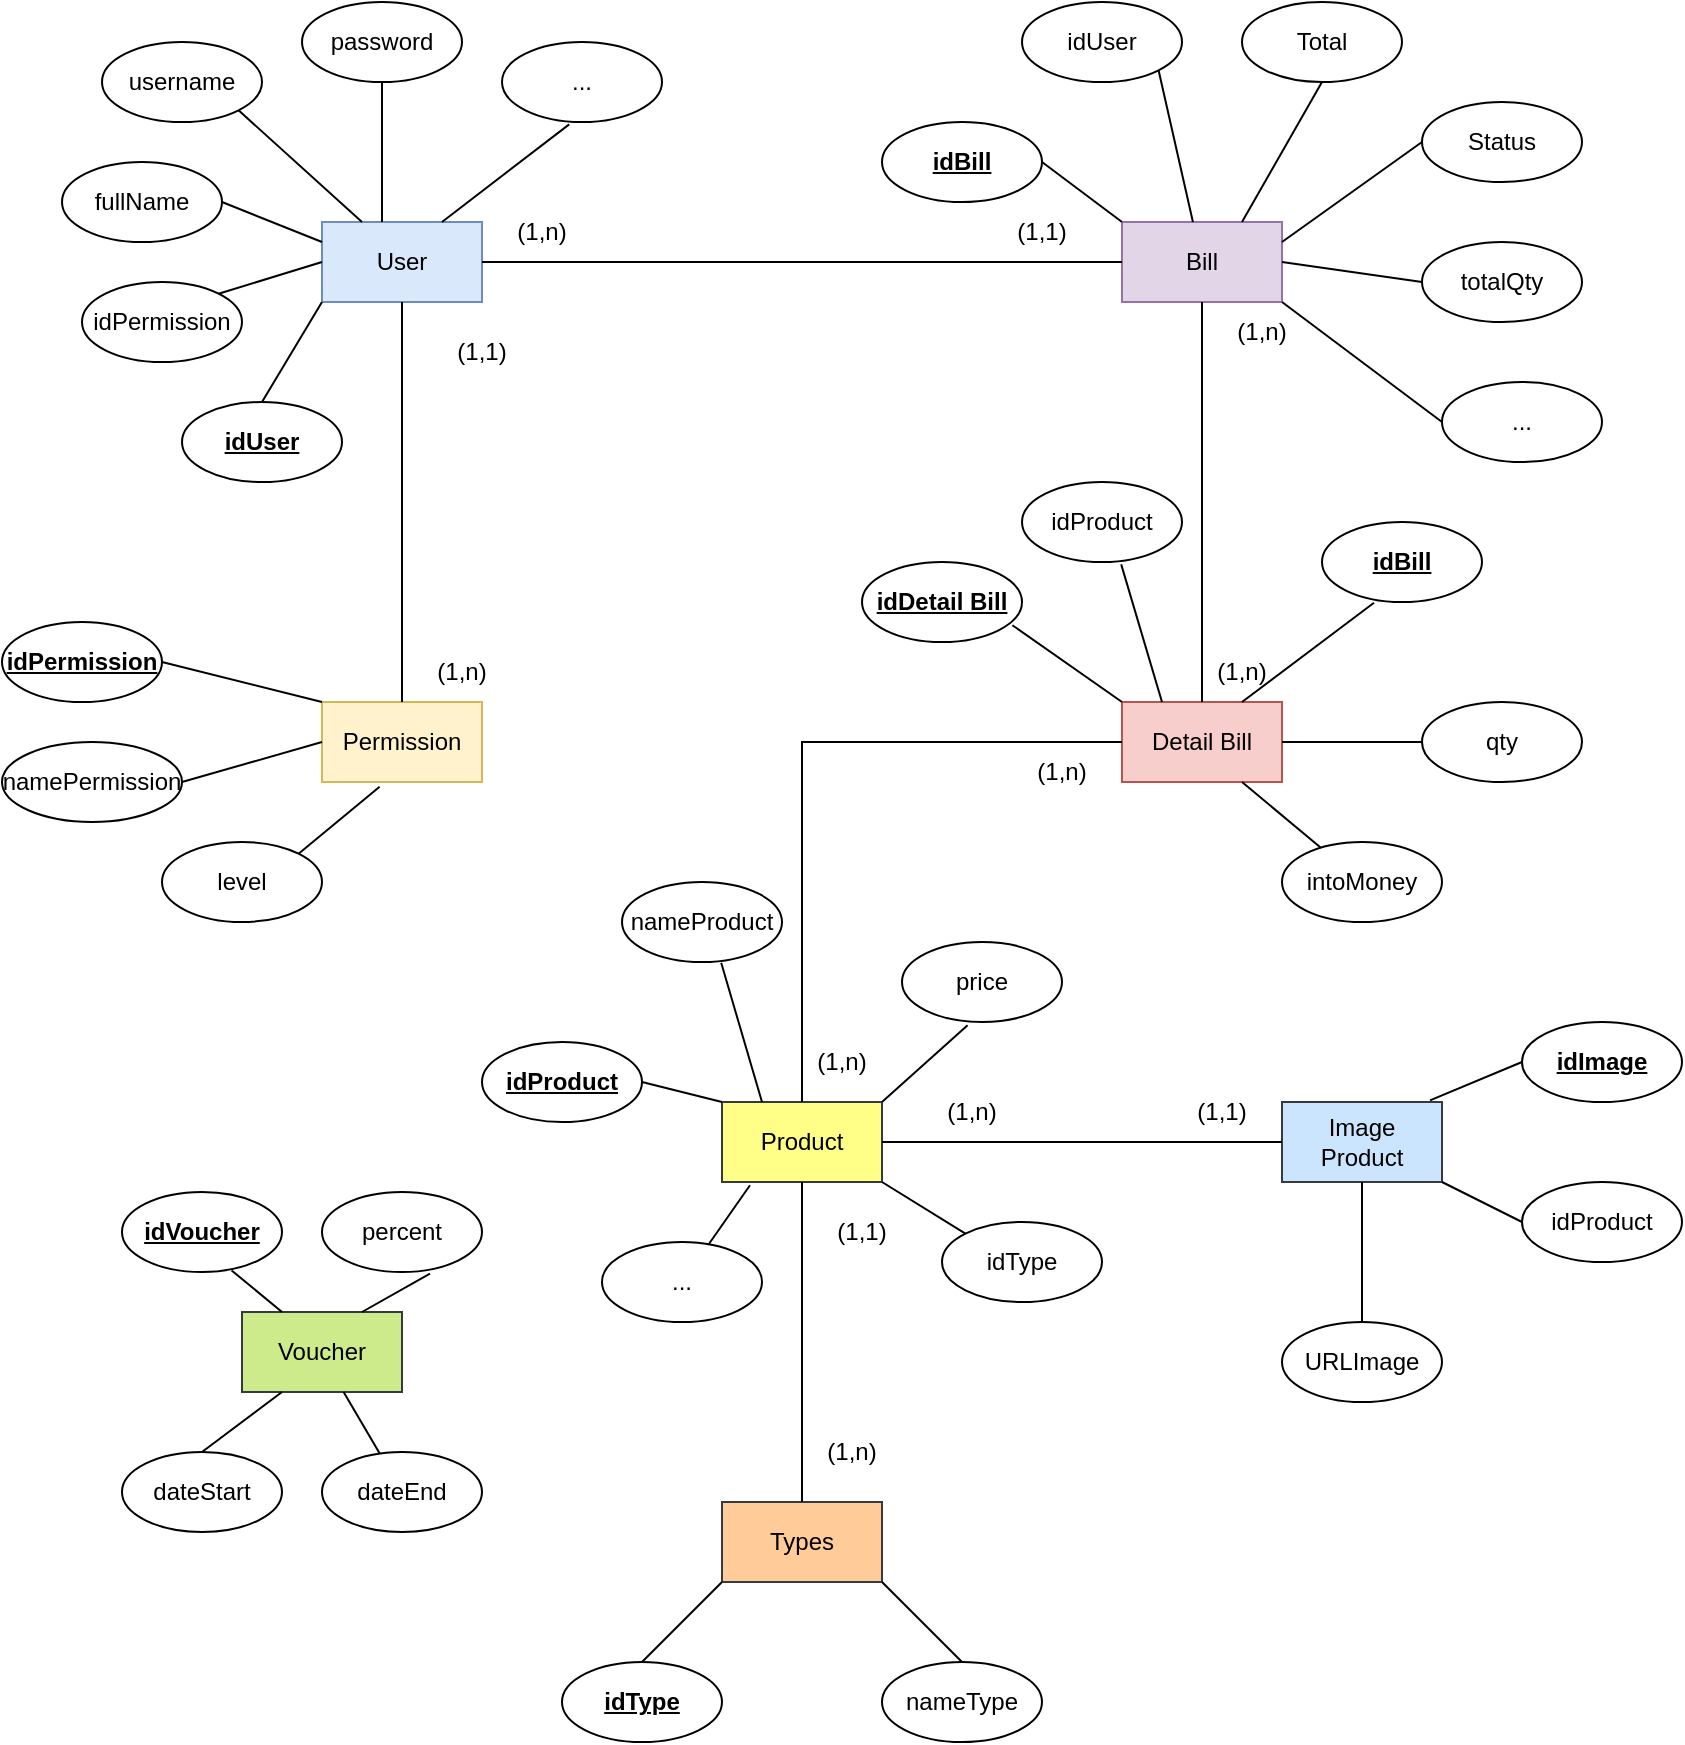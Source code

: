<mxfile version="20.8.16" type="device"><diagram name="Page-1" id="P2_WOQoQOKnkAb8vbVfQ"><mxGraphModel dx="1050" dy="621" grid="1" gridSize="10" guides="1" tooltips="1" connect="1" arrows="1" fold="1" page="1" pageScale="1" pageWidth="850" pageHeight="1100" math="0" shadow="0"><root><mxCell id="0"/><mxCell id="1" parent="0"/><mxCell id="-4zWErxCUg0aeR41MkWT-1" value="User" style="rounded=0;whiteSpace=wrap;html=1;fillColor=#dae8fc;strokeColor=#6c8ebf;" vertex="1" parent="1"><mxGeometry x="160" y="160" width="80" height="40" as="geometry"/></mxCell><mxCell id="-4zWErxCUg0aeR41MkWT-2" value="Bill" style="rounded=0;whiteSpace=wrap;html=1;fillColor=#e1d5e7;strokeColor=#9673a6;" vertex="1" parent="1"><mxGeometry x="560" y="160" width="80" height="40" as="geometry"/></mxCell><mxCell id="-4zWErxCUg0aeR41MkWT-3" value="Permission" style="rounded=0;whiteSpace=wrap;html=1;fillColor=#fff2cc;strokeColor=#d6b656;" vertex="1" parent="1"><mxGeometry x="160" y="400" width="80" height="40" as="geometry"/></mxCell><mxCell id="-4zWErxCUg0aeR41MkWT-4" value="Detail Bill" style="rounded=0;whiteSpace=wrap;html=1;fillColor=#f8cecc;strokeColor=#b85450;" vertex="1" parent="1"><mxGeometry x="560" y="400" width="80" height="40" as="geometry"/></mxCell><mxCell id="-4zWErxCUg0aeR41MkWT-5" value="Product" style="rounded=0;whiteSpace=wrap;html=1;fillColor=#ffff88;strokeColor=#36393d;" vertex="1" parent="1"><mxGeometry x="360" y="600" width="80" height="40" as="geometry"/></mxCell><mxCell id="-4zWErxCUg0aeR41MkWT-6" value="Image Product" style="rounded=0;whiteSpace=wrap;html=1;fillColor=#cce5ff;strokeColor=#36393d;" vertex="1" parent="1"><mxGeometry x="640" y="600" width="80" height="40" as="geometry"/></mxCell><mxCell id="-4zWErxCUg0aeR41MkWT-7" value="Types" style="rounded=0;whiteSpace=wrap;html=1;fillColor=#ffcc99;strokeColor=#36393d;" vertex="1" parent="1"><mxGeometry x="360" y="800" width="80" height="40" as="geometry"/></mxCell><mxCell id="-4zWErxCUg0aeR41MkWT-8" value="Voucher" style="rounded=0;whiteSpace=wrap;html=1;fillColor=#cdeb8b;strokeColor=#36393d;" vertex="1" parent="1"><mxGeometry x="120" y="705" width="80" height="40" as="geometry"/></mxCell><mxCell id="-4zWErxCUg0aeR41MkWT-9" value="username" style="ellipse;whiteSpace=wrap;html=1;" vertex="1" parent="1"><mxGeometry x="50" y="70" width="80" height="40" as="geometry"/></mxCell><mxCell id="-4zWErxCUg0aeR41MkWT-13" value="..." style="ellipse;whiteSpace=wrap;html=1;" vertex="1" parent="1"><mxGeometry x="250" y="70" width="80" height="40" as="geometry"/></mxCell><mxCell id="-4zWErxCUg0aeR41MkWT-14" value="password" style="ellipse;whiteSpace=wrap;html=1;" vertex="1" parent="1"><mxGeometry x="150" y="50" width="80" height="40" as="geometry"/></mxCell><mxCell id="-4zWErxCUg0aeR41MkWT-16" value="fullName" style="ellipse;whiteSpace=wrap;html=1;" vertex="1" parent="1"><mxGeometry x="30" y="130" width="80" height="40" as="geometry"/></mxCell><mxCell id="-4zWErxCUg0aeR41MkWT-18" value="idPermission" style="ellipse;whiteSpace=wrap;html=1;" vertex="1" parent="1"><mxGeometry x="40" y="190" width="80" height="40" as="geometry"/></mxCell><mxCell id="-4zWErxCUg0aeR41MkWT-19" value="idUser" style="ellipse;whiteSpace=wrap;html=1;fontStyle=5" vertex="1" parent="1"><mxGeometry x="90" y="250" width="80" height="40" as="geometry"/></mxCell><mxCell id="-4zWErxCUg0aeR41MkWT-20" value="" style="endArrow=none;html=1;rounded=0;entryX=0;entryY=0.5;entryDx=0;entryDy=0;exitX=1;exitY=0.5;exitDx=0;exitDy=0;" edge="1" parent="1" source="-4zWErxCUg0aeR41MkWT-1" target="-4zWErxCUg0aeR41MkWT-2"><mxGeometry width="50" height="50" relative="1" as="geometry"><mxPoint x="250" y="180" as="sourcePoint"/><mxPoint x="360" y="140" as="targetPoint"/></mxGeometry></mxCell><mxCell id="-4zWErxCUg0aeR41MkWT-21" value="" style="endArrow=none;html=1;rounded=0;entryX=0.5;entryY=1;entryDx=0;entryDy=0;exitX=0.5;exitY=0;exitDx=0;exitDy=0;" edge="1" parent="1" source="-4zWErxCUg0aeR41MkWT-4" target="-4zWErxCUg0aeR41MkWT-2"><mxGeometry width="50" height="50" relative="1" as="geometry"><mxPoint x="490" y="310" as="sourcePoint"/><mxPoint x="540" y="260" as="targetPoint"/></mxGeometry></mxCell><mxCell id="-4zWErxCUg0aeR41MkWT-22" value="" style="endArrow=none;html=1;rounded=0;exitX=0.5;exitY=0;exitDx=0;exitDy=0;entryX=0.5;entryY=1;entryDx=0;entryDy=0;" edge="1" parent="1" source="-4zWErxCUg0aeR41MkWT-3" target="-4zWErxCUg0aeR41MkWT-1"><mxGeometry width="50" height="50" relative="1" as="geometry"><mxPoint x="220" y="300" as="sourcePoint"/><mxPoint x="270" y="250" as="targetPoint"/></mxGeometry></mxCell><mxCell id="-4zWErxCUg0aeR41MkWT-23" value="" style="endArrow=none;html=1;rounded=0;exitX=0.5;exitY=0;exitDx=0;exitDy=0;entryX=0;entryY=0.5;entryDx=0;entryDy=0;" edge="1" parent="1" source="-4zWErxCUg0aeR41MkWT-5" target="-4zWErxCUg0aeR41MkWT-4"><mxGeometry width="50" height="50" relative="1" as="geometry"><mxPoint x="400" y="590" as="sourcePoint"/><mxPoint x="550" y="480" as="targetPoint"/><Array as="points"><mxPoint x="400" y="420"/></Array></mxGeometry></mxCell><mxCell id="-4zWErxCUg0aeR41MkWT-24" value="" style="endArrow=none;html=1;rounded=0;exitX=1;exitY=0.5;exitDx=0;exitDy=0;entryX=0;entryY=0.5;entryDx=0;entryDy=0;" edge="1" parent="1" source="-4zWErxCUg0aeR41MkWT-5" target="-4zWErxCUg0aeR41MkWT-6"><mxGeometry width="50" height="50" relative="1" as="geometry"><mxPoint x="600" y="580" as="sourcePoint"/><mxPoint x="650" y="530" as="targetPoint"/></mxGeometry></mxCell><mxCell id="-4zWErxCUg0aeR41MkWT-25" value="" style="endArrow=none;html=1;rounded=0;exitX=0.5;exitY=0;exitDx=0;exitDy=0;entryX=0.5;entryY=1;entryDx=0;entryDy=0;" edge="1" parent="1" source="-4zWErxCUg0aeR41MkWT-7" target="-4zWErxCUg0aeR41MkWT-5"><mxGeometry width="50" height="50" relative="1" as="geometry"><mxPoint x="540" y="720" as="sourcePoint"/><mxPoint x="590" y="670" as="targetPoint"/></mxGeometry></mxCell><mxCell id="-4zWErxCUg0aeR41MkWT-26" value="" style="endArrow=none;html=1;rounded=0;exitX=0.5;exitY=0;exitDx=0;exitDy=0;entryX=0;entryY=1;entryDx=0;entryDy=0;" edge="1" parent="1" source="-4zWErxCUg0aeR41MkWT-19" target="-4zWErxCUg0aeR41MkWT-1"><mxGeometry width="50" height="50" relative="1" as="geometry"><mxPoint x="120" y="170" as="sourcePoint"/><mxPoint x="170" y="120" as="targetPoint"/></mxGeometry></mxCell><mxCell id="-4zWErxCUg0aeR41MkWT-27" value="" style="endArrow=none;html=1;rounded=0;exitX=1;exitY=0;exitDx=0;exitDy=0;entryX=0;entryY=0.5;entryDx=0;entryDy=0;" edge="1" parent="1" source="-4zWErxCUg0aeR41MkWT-18" target="-4zWErxCUg0aeR41MkWT-1"><mxGeometry width="50" height="50" relative="1" as="geometry"><mxPoint x="140" y="180" as="sourcePoint"/><mxPoint x="190" y="130" as="targetPoint"/></mxGeometry></mxCell><mxCell id="-4zWErxCUg0aeR41MkWT-28" value="" style="endArrow=none;html=1;rounded=0;exitX=1;exitY=0.5;exitDx=0;exitDy=0;entryX=0;entryY=0.25;entryDx=0;entryDy=0;" edge="1" parent="1" source="-4zWErxCUg0aeR41MkWT-16" target="-4zWErxCUg0aeR41MkWT-1"><mxGeometry width="50" height="50" relative="1" as="geometry"><mxPoint x="130" y="180" as="sourcePoint"/><mxPoint x="180" y="130" as="targetPoint"/></mxGeometry></mxCell><mxCell id="-4zWErxCUg0aeR41MkWT-29" value="" style="endArrow=none;html=1;rounded=0;exitX=1;exitY=1;exitDx=0;exitDy=0;entryX=0.25;entryY=0;entryDx=0;entryDy=0;" edge="1" parent="1" source="-4zWErxCUg0aeR41MkWT-9" target="-4zWErxCUg0aeR41MkWT-1"><mxGeometry width="50" height="50" relative="1" as="geometry"><mxPoint x="160" y="160" as="sourcePoint"/><mxPoint x="210" y="110" as="targetPoint"/></mxGeometry></mxCell><mxCell id="-4zWErxCUg0aeR41MkWT-30" value="" style="endArrow=none;html=1;rounded=0;entryX=0.5;entryY=1;entryDx=0;entryDy=0;" edge="1" parent="1" target="-4zWErxCUg0aeR41MkWT-14"><mxGeometry width="50" height="50" relative="1" as="geometry"><mxPoint x="190" y="160" as="sourcePoint"/><mxPoint x="240" y="120" as="targetPoint"/></mxGeometry></mxCell><mxCell id="-4zWErxCUg0aeR41MkWT-31" value="" style="endArrow=none;html=1;rounded=0;entryX=0.42;entryY=1.03;entryDx=0;entryDy=0;entryPerimeter=0;exitX=0.75;exitY=0;exitDx=0;exitDy=0;" edge="1" parent="1" source="-4zWErxCUg0aeR41MkWT-1" target="-4zWErxCUg0aeR41MkWT-13"><mxGeometry width="50" height="50" relative="1" as="geometry"><mxPoint x="200" y="160" as="sourcePoint"/><mxPoint x="250" y="110" as="targetPoint"/></mxGeometry></mxCell><mxCell id="-4zWErxCUg0aeR41MkWT-32" value="idBill" style="ellipse;whiteSpace=wrap;html=1;fontStyle=5" vertex="1" parent="1"><mxGeometry x="440" y="110" width="80" height="40" as="geometry"/></mxCell><mxCell id="-4zWErxCUg0aeR41MkWT-33" value="idUser" style="ellipse;whiteSpace=wrap;html=1;" vertex="1" parent="1"><mxGeometry x="510" y="50" width="80" height="40" as="geometry"/></mxCell><mxCell id="-4zWErxCUg0aeR41MkWT-34" value="Total" style="ellipse;whiteSpace=wrap;html=1;" vertex="1" parent="1"><mxGeometry x="620" y="50" width="80" height="40" as="geometry"/></mxCell><mxCell id="-4zWErxCUg0aeR41MkWT-35" value="Status" style="ellipse;whiteSpace=wrap;html=1;" vertex="1" parent="1"><mxGeometry x="710" y="100" width="80" height="40" as="geometry"/></mxCell><mxCell id="-4zWErxCUg0aeR41MkWT-36" value="totalQty" style="ellipse;whiteSpace=wrap;html=1;" vertex="1" parent="1"><mxGeometry x="710" y="170" width="80" height="40" as="geometry"/></mxCell><mxCell id="-4zWErxCUg0aeR41MkWT-37" value="" style="endArrow=none;html=1;rounded=0;exitX=1;exitY=0.5;exitDx=0;exitDy=0;entryX=0;entryY=0;entryDx=0;entryDy=0;" edge="1" parent="1" source="-4zWErxCUg0aeR41MkWT-32" target="-4zWErxCUg0aeR41MkWT-2"><mxGeometry width="50" height="50" relative="1" as="geometry"><mxPoint x="560" y="150" as="sourcePoint"/><mxPoint x="560" y="150" as="targetPoint"/></mxGeometry></mxCell><mxCell id="-4zWErxCUg0aeR41MkWT-38" value="..." style="ellipse;whiteSpace=wrap;html=1;" vertex="1" parent="1"><mxGeometry x="720" y="240" width="80" height="40" as="geometry"/></mxCell><mxCell id="-4zWErxCUg0aeR41MkWT-39" value="" style="endArrow=none;html=1;rounded=0;exitX=1;exitY=1;exitDx=0;exitDy=0;" edge="1" parent="1" source="-4zWErxCUg0aeR41MkWT-33" target="-4zWErxCUg0aeR41MkWT-2"><mxGeometry width="50" height="50" relative="1" as="geometry"><mxPoint x="600" y="180" as="sourcePoint"/><mxPoint x="650" y="130" as="targetPoint"/></mxGeometry></mxCell><mxCell id="-4zWErxCUg0aeR41MkWT-40" value="" style="endArrow=none;html=1;rounded=0;entryX=0.5;entryY=1;entryDx=0;entryDy=0;exitX=0.75;exitY=0;exitDx=0;exitDy=0;" edge="1" parent="1" source="-4zWErxCUg0aeR41MkWT-2" target="-4zWErxCUg0aeR41MkWT-34"><mxGeometry width="50" height="50" relative="1" as="geometry"><mxPoint x="640" y="170" as="sourcePoint"/><mxPoint x="690" y="120" as="targetPoint"/></mxGeometry></mxCell><mxCell id="-4zWErxCUg0aeR41MkWT-41" value="" style="endArrow=none;html=1;rounded=0;exitX=1;exitY=0.25;exitDx=0;exitDy=0;entryX=0;entryY=0.5;entryDx=0;entryDy=0;" edge="1" parent="1" source="-4zWErxCUg0aeR41MkWT-2" target="-4zWErxCUg0aeR41MkWT-35"><mxGeometry width="50" height="50" relative="1" as="geometry"><mxPoint x="650" y="180" as="sourcePoint"/><mxPoint x="700" y="130" as="targetPoint"/></mxGeometry></mxCell><mxCell id="-4zWErxCUg0aeR41MkWT-42" value="" style="endArrow=none;html=1;rounded=0;exitX=1;exitY=0.5;exitDx=0;exitDy=0;entryX=0;entryY=0.5;entryDx=0;entryDy=0;" edge="1" parent="1" source="-4zWErxCUg0aeR41MkWT-2" target="-4zWErxCUg0aeR41MkWT-36"><mxGeometry width="50" height="50" relative="1" as="geometry"><mxPoint x="650" y="240" as="sourcePoint"/><mxPoint x="700" y="190" as="targetPoint"/></mxGeometry></mxCell><mxCell id="-4zWErxCUg0aeR41MkWT-43" value="" style="endArrow=none;html=1;rounded=0;exitX=1;exitY=1;exitDx=0;exitDy=0;entryX=0;entryY=0.5;entryDx=0;entryDy=0;" edge="1" parent="1" source="-4zWErxCUg0aeR41MkWT-2" target="-4zWErxCUg0aeR41MkWT-38"><mxGeometry width="50" height="50" relative="1" as="geometry"><mxPoint x="650" y="260" as="sourcePoint"/><mxPoint x="700" y="210" as="targetPoint"/></mxGeometry></mxCell><mxCell id="-4zWErxCUg0aeR41MkWT-44" value="idPermission" style="ellipse;whiteSpace=wrap;html=1;fontStyle=5" vertex="1" parent="1"><mxGeometry y="360" width="80" height="40" as="geometry"/></mxCell><mxCell id="-4zWErxCUg0aeR41MkWT-45" value="namePermission" style="ellipse;whiteSpace=wrap;html=1;" vertex="1" parent="1"><mxGeometry y="420" width="90" height="40" as="geometry"/></mxCell><mxCell id="-4zWErxCUg0aeR41MkWT-46" value="level" style="ellipse;whiteSpace=wrap;html=1;" vertex="1" parent="1"><mxGeometry x="80" y="470" width="80" height="40" as="geometry"/></mxCell><mxCell id="-4zWErxCUg0aeR41MkWT-47" value="" style="endArrow=none;html=1;rounded=0;exitX=1;exitY=0.5;exitDx=0;exitDy=0;entryX=0;entryY=0;entryDx=0;entryDy=0;" edge="1" parent="1" source="-4zWErxCUg0aeR41MkWT-44" target="-4zWErxCUg0aeR41MkWT-3"><mxGeometry width="50" height="50" relative="1" as="geometry"><mxPoint x="130" y="380" as="sourcePoint"/><mxPoint x="180" y="330" as="targetPoint"/></mxGeometry></mxCell><mxCell id="-4zWErxCUg0aeR41MkWT-48" value="" style="endArrow=none;html=1;rounded=0;exitX=1;exitY=0.5;exitDx=0;exitDy=0;entryX=0;entryY=0.5;entryDx=0;entryDy=0;" edge="1" parent="1" source="-4zWErxCUg0aeR41MkWT-45" target="-4zWErxCUg0aeR41MkWT-3"><mxGeometry width="50" height="50" relative="1" as="geometry"><mxPoint x="120" y="460" as="sourcePoint"/><mxPoint x="170" y="410" as="targetPoint"/></mxGeometry></mxCell><mxCell id="-4zWErxCUg0aeR41MkWT-49" value="" style="endArrow=none;html=1;rounded=0;exitX=1;exitY=0;exitDx=0;exitDy=0;entryX=0.36;entryY=1.06;entryDx=0;entryDy=0;entryPerimeter=0;" edge="1" parent="1" source="-4zWErxCUg0aeR41MkWT-46" target="-4zWErxCUg0aeR41MkWT-3"><mxGeometry width="50" height="50" relative="1" as="geometry"><mxPoint x="220" y="490" as="sourcePoint"/><mxPoint x="270" y="440" as="targetPoint"/></mxGeometry></mxCell><mxCell id="-4zWErxCUg0aeR41MkWT-50" value="idDetail Bill" style="ellipse;whiteSpace=wrap;html=1;fontStyle=5" vertex="1" parent="1"><mxGeometry x="430" y="330" width="80" height="40" as="geometry"/></mxCell><mxCell id="-4zWErxCUg0aeR41MkWT-51" value="idProduct" style="ellipse;whiteSpace=wrap;html=1;" vertex="1" parent="1"><mxGeometry x="510" y="290" width="80" height="40" as="geometry"/></mxCell><mxCell id="-4zWErxCUg0aeR41MkWT-52" value="idBill" style="ellipse;whiteSpace=wrap;html=1;fontStyle=5" vertex="1" parent="1"><mxGeometry x="660" y="310" width="80" height="40" as="geometry"/></mxCell><mxCell id="-4zWErxCUg0aeR41MkWT-53" value="qty" style="ellipse;whiteSpace=wrap;html=1;" vertex="1" parent="1"><mxGeometry x="710" y="400" width="80" height="40" as="geometry"/></mxCell><mxCell id="-4zWErxCUg0aeR41MkWT-54" value="intoMoney" style="ellipse;whiteSpace=wrap;html=1;" vertex="1" parent="1"><mxGeometry x="640" y="470" width="80" height="40" as="geometry"/></mxCell><mxCell id="-4zWErxCUg0aeR41MkWT-55" value="" style="endArrow=none;html=1;rounded=0;exitX=0.94;exitY=0.79;exitDx=0;exitDy=0;exitPerimeter=0;entryX=0;entryY=0;entryDx=0;entryDy=0;" edge="1" parent="1" source="-4zWErxCUg0aeR41MkWT-50" target="-4zWErxCUg0aeR41MkWT-4"><mxGeometry width="50" height="50" relative="1" as="geometry"><mxPoint x="500" y="400" as="sourcePoint"/><mxPoint x="550" y="350" as="targetPoint"/></mxGeometry></mxCell><mxCell id="-4zWErxCUg0aeR41MkWT-56" value="" style="endArrow=none;html=1;rounded=0;entryX=0.62;entryY=1.03;entryDx=0;entryDy=0;entryPerimeter=0;exitX=0.25;exitY=0;exitDx=0;exitDy=0;" edge="1" parent="1" source="-4zWErxCUg0aeR41MkWT-4" target="-4zWErxCUg0aeR41MkWT-51"><mxGeometry width="50" height="50" relative="1" as="geometry"><mxPoint x="540" y="400" as="sourcePoint"/><mxPoint x="590" y="350" as="targetPoint"/></mxGeometry></mxCell><mxCell id="-4zWErxCUg0aeR41MkWT-57" value="" style="endArrow=none;html=1;rounded=0;entryX=0.325;entryY=1.01;entryDx=0;entryDy=0;entryPerimeter=0;exitX=0.75;exitY=0;exitDx=0;exitDy=0;" edge="1" parent="1" source="-4zWErxCUg0aeR41MkWT-4" target="-4zWErxCUg0aeR41MkWT-52"><mxGeometry width="50" height="50" relative="1" as="geometry"><mxPoint x="650" y="420" as="sourcePoint"/><mxPoint x="700" y="370" as="targetPoint"/></mxGeometry></mxCell><mxCell id="-4zWErxCUg0aeR41MkWT-58" value="" style="endArrow=none;html=1;rounded=0;exitX=1;exitY=0.5;exitDx=0;exitDy=0;entryX=0;entryY=0.5;entryDx=0;entryDy=0;" edge="1" parent="1" source="-4zWErxCUg0aeR41MkWT-4" target="-4zWErxCUg0aeR41MkWT-53"><mxGeometry width="50" height="50" relative="1" as="geometry"><mxPoint x="670" y="450" as="sourcePoint"/><mxPoint x="710" y="410" as="targetPoint"/></mxGeometry></mxCell><mxCell id="-4zWErxCUg0aeR41MkWT-59" value="" style="endArrow=none;html=1;rounded=0;entryX=0.75;entryY=1;entryDx=0;entryDy=0;" edge="1" parent="1" source="-4zWErxCUg0aeR41MkWT-54" target="-4zWErxCUg0aeR41MkWT-4"><mxGeometry width="50" height="50" relative="1" as="geometry"><mxPoint x="610" y="510" as="sourcePoint"/><mxPoint x="660" y="460" as="targetPoint"/></mxGeometry></mxCell><mxCell id="-4zWErxCUg0aeR41MkWT-60" value="idProduct" style="ellipse;whiteSpace=wrap;html=1;fontStyle=5" vertex="1" parent="1"><mxGeometry x="240" y="570" width="80" height="40" as="geometry"/></mxCell><mxCell id="-4zWErxCUg0aeR41MkWT-61" value="nameProduct" style="ellipse;whiteSpace=wrap;html=1;" vertex="1" parent="1"><mxGeometry x="310" y="490" width="80" height="40" as="geometry"/></mxCell><mxCell id="-4zWErxCUg0aeR41MkWT-62" value="price" style="ellipse;whiteSpace=wrap;html=1;" vertex="1" parent="1"><mxGeometry x="450" y="520" width="80" height="40" as="geometry"/></mxCell><mxCell id="-4zWErxCUg0aeR41MkWT-63" value="idType" style="ellipse;whiteSpace=wrap;html=1;" vertex="1" parent="1"><mxGeometry x="470" y="660" width="80" height="40" as="geometry"/></mxCell><mxCell id="-4zWErxCUg0aeR41MkWT-64" value="..." style="ellipse;whiteSpace=wrap;html=1;" vertex="1" parent="1"><mxGeometry x="300" y="670" width="80" height="40" as="geometry"/></mxCell><mxCell id="-4zWErxCUg0aeR41MkWT-65" value="" style="endArrow=none;html=1;rounded=0;exitX=1;exitY=0.5;exitDx=0;exitDy=0;entryX=0;entryY=0;entryDx=0;entryDy=0;" edge="1" parent="1" source="-4zWErxCUg0aeR41MkWT-60" target="-4zWErxCUg0aeR41MkWT-5"><mxGeometry width="50" height="50" relative="1" as="geometry"><mxPoint x="320" y="590" as="sourcePoint"/><mxPoint x="370" y="540" as="targetPoint"/></mxGeometry></mxCell><mxCell id="-4zWErxCUg0aeR41MkWT-66" value="" style="endArrow=none;html=1;rounded=0;entryX=0.62;entryY=1.01;entryDx=0;entryDy=0;entryPerimeter=0;exitX=0.25;exitY=0;exitDx=0;exitDy=0;" edge="1" parent="1" source="-4zWErxCUg0aeR41MkWT-5" target="-4zWErxCUg0aeR41MkWT-61"><mxGeometry width="50" height="50" relative="1" as="geometry"><mxPoint x="340" y="600" as="sourcePoint"/><mxPoint x="390" y="550" as="targetPoint"/></mxGeometry></mxCell><mxCell id="-4zWErxCUg0aeR41MkWT-68" value="" style="endArrow=none;html=1;rounded=0;exitX=1;exitY=0;exitDx=0;exitDy=0;entryX=0.41;entryY=1.04;entryDx=0;entryDy=0;entryPerimeter=0;" edge="1" parent="1" source="-4zWErxCUg0aeR41MkWT-5" target="-4zWErxCUg0aeR41MkWT-62"><mxGeometry width="50" height="50" relative="1" as="geometry"><mxPoint x="450" y="620" as="sourcePoint"/><mxPoint x="500" y="570" as="targetPoint"/></mxGeometry></mxCell><mxCell id="-4zWErxCUg0aeR41MkWT-69" value="" style="endArrow=none;html=1;rounded=0;entryX=0.175;entryY=1.04;entryDx=0;entryDy=0;entryPerimeter=0;" edge="1" parent="1" source="-4zWErxCUg0aeR41MkWT-64" target="-4zWErxCUg0aeR41MkWT-5"><mxGeometry width="50" height="50" relative="1" as="geometry"><mxPoint x="270" y="700" as="sourcePoint"/><mxPoint x="320" y="650" as="targetPoint"/></mxGeometry></mxCell><mxCell id="-4zWErxCUg0aeR41MkWT-70" value="" style="endArrow=none;html=1;rounded=0;exitX=1;exitY=1;exitDx=0;exitDy=0;entryX=0;entryY=0;entryDx=0;entryDy=0;" edge="1" parent="1" source="-4zWErxCUg0aeR41MkWT-5" target="-4zWErxCUg0aeR41MkWT-63"><mxGeometry width="50" height="50" relative="1" as="geometry"><mxPoint x="440" y="690" as="sourcePoint"/><mxPoint x="490" y="640" as="targetPoint"/></mxGeometry></mxCell><mxCell id="-4zWErxCUg0aeR41MkWT-71" value="idType" style="ellipse;whiteSpace=wrap;html=1;fontStyle=5" vertex="1" parent="1"><mxGeometry x="280" y="880" width="80" height="40" as="geometry"/></mxCell><mxCell id="-4zWErxCUg0aeR41MkWT-72" value="nameType" style="ellipse;whiteSpace=wrap;html=1;" vertex="1" parent="1"><mxGeometry x="440" y="880" width="80" height="40" as="geometry"/></mxCell><mxCell id="-4zWErxCUg0aeR41MkWT-73" value="idImage" style="ellipse;whiteSpace=wrap;html=1;fontStyle=5" vertex="1" parent="1"><mxGeometry x="760" y="560" width="80" height="40" as="geometry"/></mxCell><mxCell id="-4zWErxCUg0aeR41MkWT-74" value="idProduct" style="ellipse;whiteSpace=wrap;html=1;" vertex="1" parent="1"><mxGeometry x="760" y="640" width="80" height="40" as="geometry"/></mxCell><mxCell id="-4zWErxCUg0aeR41MkWT-75" value="URLImage" style="ellipse;whiteSpace=wrap;html=1;" vertex="1" parent="1"><mxGeometry x="640" y="710" width="80" height="40" as="geometry"/></mxCell><mxCell id="-4zWErxCUg0aeR41MkWT-76" value="percent" style="ellipse;whiteSpace=wrap;html=1;" vertex="1" parent="1"><mxGeometry x="160" y="645" width="80" height="40" as="geometry"/></mxCell><mxCell id="-4zWErxCUg0aeR41MkWT-77" value="idVoucher" style="ellipse;whiteSpace=wrap;html=1;fontStyle=5" vertex="1" parent="1"><mxGeometry x="60" y="645" width="80" height="40" as="geometry"/></mxCell><mxCell id="-4zWErxCUg0aeR41MkWT-78" value="dateStart" style="ellipse;whiteSpace=wrap;html=1;" vertex="1" parent="1"><mxGeometry x="60" y="775" width="80" height="40" as="geometry"/></mxCell><mxCell id="-4zWErxCUg0aeR41MkWT-79" value="dateEnd" style="ellipse;whiteSpace=wrap;html=1;" vertex="1" parent="1"><mxGeometry x="160" y="775" width="80" height="40" as="geometry"/></mxCell><mxCell id="-4zWErxCUg0aeR41MkWT-80" value="" style="endArrow=none;html=1;rounded=0;entryX=0.685;entryY=0.98;entryDx=0;entryDy=0;entryPerimeter=0;exitX=0.25;exitY=0;exitDx=0;exitDy=0;" edge="1" parent="1" source="-4zWErxCUg0aeR41MkWT-8" target="-4zWErxCUg0aeR41MkWT-77"><mxGeometry width="50" height="50" relative="1" as="geometry"><mxPoint x="50" y="745" as="sourcePoint"/><mxPoint x="100" y="695" as="targetPoint"/></mxGeometry></mxCell><mxCell id="-4zWErxCUg0aeR41MkWT-81" value="" style="endArrow=none;html=1;rounded=0;exitX=0.75;exitY=0;exitDx=0;exitDy=0;entryX=0.675;entryY=1.02;entryDx=0;entryDy=0;entryPerimeter=0;" edge="1" parent="1" source="-4zWErxCUg0aeR41MkWT-8" target="-4zWErxCUg0aeR41MkWT-76"><mxGeometry width="50" height="50" relative="1" as="geometry"><mxPoint x="240" y="745" as="sourcePoint"/><mxPoint x="290" y="695" as="targetPoint"/></mxGeometry></mxCell><mxCell id="-4zWErxCUg0aeR41MkWT-82" value="" style="endArrow=none;html=1;rounded=0;exitX=0.5;exitY=0;exitDx=0;exitDy=0;entryX=0.25;entryY=1;entryDx=0;entryDy=0;" edge="1" parent="1" source="-4zWErxCUg0aeR41MkWT-78" target="-4zWErxCUg0aeR41MkWT-8"><mxGeometry width="50" height="50" relative="1" as="geometry"><mxPoint x="140" y="785" as="sourcePoint"/><mxPoint x="190" y="735" as="targetPoint"/></mxGeometry></mxCell><mxCell id="-4zWErxCUg0aeR41MkWT-83" value="" style="endArrow=none;html=1;rounded=0;entryX=0.635;entryY=1;entryDx=0;entryDy=0;entryPerimeter=0;" edge="1" parent="1" source="-4zWErxCUg0aeR41MkWT-79" target="-4zWErxCUg0aeR41MkWT-8"><mxGeometry width="50" height="50" relative="1" as="geometry"><mxPoint x="250" y="765" as="sourcePoint"/><mxPoint x="280" y="725" as="targetPoint"/></mxGeometry></mxCell><mxCell id="-4zWErxCUg0aeR41MkWT-84" value="" style="endArrow=none;html=1;rounded=0;entryX=0;entryY=1;entryDx=0;entryDy=0;exitX=0.5;exitY=0;exitDx=0;exitDy=0;" edge="1" parent="1" source="-4zWErxCUg0aeR41MkWT-71" target="-4zWErxCUg0aeR41MkWT-7"><mxGeometry width="50" height="50" relative="1" as="geometry"><mxPoint x="320" y="870" as="sourcePoint"/><mxPoint x="340" y="740" as="targetPoint"/></mxGeometry></mxCell><mxCell id="-4zWErxCUg0aeR41MkWT-85" value="" style="endArrow=none;html=1;rounded=0;exitX=1;exitY=1;exitDx=0;exitDy=0;entryX=0.5;entryY=0;entryDx=0;entryDy=0;" edge="1" parent="1" source="-4zWErxCUg0aeR41MkWT-7" target="-4zWErxCUg0aeR41MkWT-72"><mxGeometry width="50" height="50" relative="1" as="geometry"><mxPoint x="530" y="830" as="sourcePoint"/><mxPoint x="580" y="780" as="targetPoint"/></mxGeometry></mxCell><mxCell id="-4zWErxCUg0aeR41MkWT-86" value="" style="endArrow=none;html=1;rounded=0;entryX=0;entryY=0.5;entryDx=0;entryDy=0;exitX=0.925;exitY=-0.02;exitDx=0;exitDy=0;exitPerimeter=0;" edge="1" parent="1" source="-4zWErxCUg0aeR41MkWT-6" target="-4zWErxCUg0aeR41MkWT-73"><mxGeometry width="50" height="50" relative="1" as="geometry"><mxPoint x="710" y="570" as="sourcePoint"/><mxPoint x="760" y="520" as="targetPoint"/></mxGeometry></mxCell><mxCell id="-4zWErxCUg0aeR41MkWT-87" value="" style="endArrow=none;html=1;rounded=0;exitX=0.5;exitY=0;exitDx=0;exitDy=0;entryX=0.5;entryY=1;entryDx=0;entryDy=0;" edge="1" parent="1" source="-4zWErxCUg0aeR41MkWT-75" target="-4zWErxCUg0aeR41MkWT-6"><mxGeometry width="50" height="50" relative="1" as="geometry"><mxPoint x="640" y="700" as="sourcePoint"/><mxPoint x="690" y="650" as="targetPoint"/></mxGeometry></mxCell><mxCell id="-4zWErxCUg0aeR41MkWT-88" value="" style="endArrow=none;html=1;rounded=0;exitX=1;exitY=1;exitDx=0;exitDy=0;entryX=0;entryY=0.5;entryDx=0;entryDy=0;" edge="1" parent="1" source="-4zWErxCUg0aeR41MkWT-6" target="-4zWErxCUg0aeR41MkWT-74"><mxGeometry width="50" height="50" relative="1" as="geometry"><mxPoint x="730" y="740" as="sourcePoint"/><mxPoint x="780" y="690" as="targetPoint"/></mxGeometry></mxCell><mxCell id="-4zWErxCUg0aeR41MkWT-100" value="(1,1)" style="text;html=1;strokeColor=none;fillColor=none;align=center;verticalAlign=middle;whiteSpace=wrap;rounded=0;" vertex="1" parent="1"><mxGeometry x="400" y="650" width="60" height="30" as="geometry"/></mxCell><mxCell id="-4zWErxCUg0aeR41MkWT-101" value="(1,n)" style="text;html=1;strokeColor=none;fillColor=none;align=center;verticalAlign=middle;whiteSpace=wrap;rounded=0;" vertex="1" parent="1"><mxGeometry x="395" y="760" width="60" height="30" as="geometry"/></mxCell><mxCell id="-4zWErxCUg0aeR41MkWT-102" value="(1,n)" style="text;html=1;strokeColor=none;fillColor=none;align=center;verticalAlign=middle;whiteSpace=wrap;rounded=0;" vertex="1" parent="1"><mxGeometry x="455" y="590" width="60" height="30" as="geometry"/></mxCell><mxCell id="-4zWErxCUg0aeR41MkWT-103" value="(1,1)" style="text;html=1;strokeColor=none;fillColor=none;align=center;verticalAlign=middle;whiteSpace=wrap;rounded=0;" vertex="1" parent="1"><mxGeometry x="580" y="590" width="60" height="30" as="geometry"/></mxCell><mxCell id="-4zWErxCUg0aeR41MkWT-104" value="(1,n)" style="text;html=1;strokeColor=none;fillColor=none;align=center;verticalAlign=middle;whiteSpace=wrap;rounded=0;" vertex="1" parent="1"><mxGeometry x="390" y="565" width="60" height="30" as="geometry"/></mxCell><mxCell id="-4zWErxCUg0aeR41MkWT-105" value="(1,n)" style="text;html=1;strokeColor=none;fillColor=none;align=center;verticalAlign=middle;whiteSpace=wrap;rounded=0;" vertex="1" parent="1"><mxGeometry x="500" y="420" width="60" height="30" as="geometry"/></mxCell><mxCell id="-4zWErxCUg0aeR41MkWT-106" value="(1,n)" style="text;html=1;strokeColor=none;fillColor=none;align=center;verticalAlign=middle;whiteSpace=wrap;rounded=0;" vertex="1" parent="1"><mxGeometry x="600" y="200" width="60" height="30" as="geometry"/></mxCell><mxCell id="-4zWErxCUg0aeR41MkWT-107" value="(1,n)" style="text;html=1;strokeColor=none;fillColor=none;align=center;verticalAlign=middle;whiteSpace=wrap;rounded=0;" vertex="1" parent="1"><mxGeometry x="590" y="370" width="60" height="30" as="geometry"/></mxCell><mxCell id="-4zWErxCUg0aeR41MkWT-108" value="(1,1)" style="text;html=1;strokeColor=none;fillColor=none;align=center;verticalAlign=middle;whiteSpace=wrap;rounded=0;" vertex="1" parent="1"><mxGeometry x="210" y="210" width="60" height="30" as="geometry"/></mxCell><mxCell id="-4zWErxCUg0aeR41MkWT-109" value="(1,n)" style="text;html=1;strokeColor=none;fillColor=none;align=center;verticalAlign=middle;whiteSpace=wrap;rounded=0;" vertex="1" parent="1"><mxGeometry x="200" y="370" width="60" height="30" as="geometry"/></mxCell><mxCell id="-4zWErxCUg0aeR41MkWT-110" value="(1,n)" style="text;html=1;strokeColor=none;fillColor=none;align=center;verticalAlign=middle;whiteSpace=wrap;rounded=0;" vertex="1" parent="1"><mxGeometry x="240" y="150" width="60" height="30" as="geometry"/></mxCell><mxCell id="-4zWErxCUg0aeR41MkWT-111" value="(1,1)" style="text;html=1;strokeColor=none;fillColor=none;align=center;verticalAlign=middle;whiteSpace=wrap;rounded=0;" vertex="1" parent="1"><mxGeometry x="490" y="150" width="60" height="30" as="geometry"/></mxCell></root></mxGraphModel></diagram></mxfile>